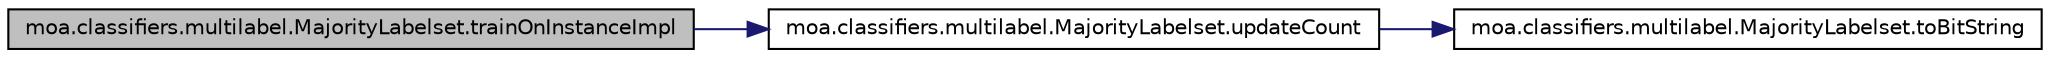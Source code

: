 digraph G
{
  edge [fontname="Helvetica",fontsize="10",labelfontname="Helvetica",labelfontsize="10"];
  node [fontname="Helvetica",fontsize="10",shape=record];
  rankdir=LR;
  Node1 [label="moa.classifiers.multilabel.MajorityLabelset.trainOnInstanceImpl",height=0.2,width=0.4,color="black", fillcolor="grey75", style="filled" fontcolor="black"];
  Node1 -> Node2 [color="midnightblue",fontsize="10",style="solid",fontname="Helvetica"];
  Node2 [label="moa.classifiers.multilabel.MajorityLabelset.updateCount",height=0.2,width=0.4,color="black", fillcolor="white", style="filled",URL="$classmoa_1_1classifiers_1_1multilabel_1_1MajorityLabelset.html#a12e745089b76f7733a6b630b45ae3394"];
  Node2 -> Node3 [color="midnightblue",fontsize="10",style="solid",fontname="Helvetica"];
  Node3 [label="moa.classifiers.multilabel.MajorityLabelset.toBitString",height=0.2,width=0.4,color="black", fillcolor="white", style="filled",URL="$classmoa_1_1classifiers_1_1multilabel_1_1MajorityLabelset.html#a35f303ee9361f1ab396c7d3b19017f3a"];
}
